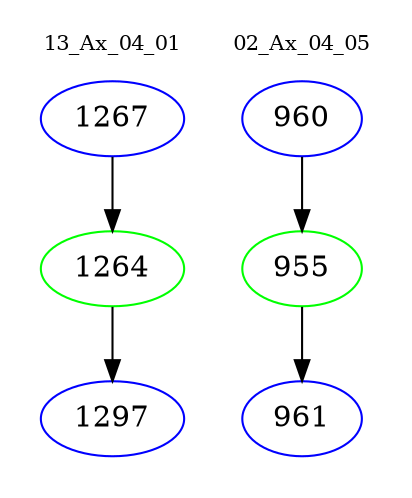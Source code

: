 digraph{
subgraph cluster_0 {
color = white
label = "13_Ax_04_01";
fontsize=10;
T0_1267 [label="1267", color="blue"]
T0_1267 -> T0_1264 [color="black"]
T0_1264 [label="1264", color="green"]
T0_1264 -> T0_1297 [color="black"]
T0_1297 [label="1297", color="blue"]
}
subgraph cluster_1 {
color = white
label = "02_Ax_04_05";
fontsize=10;
T1_960 [label="960", color="blue"]
T1_960 -> T1_955 [color="black"]
T1_955 [label="955", color="green"]
T1_955 -> T1_961 [color="black"]
T1_961 [label="961", color="blue"]
}
}
